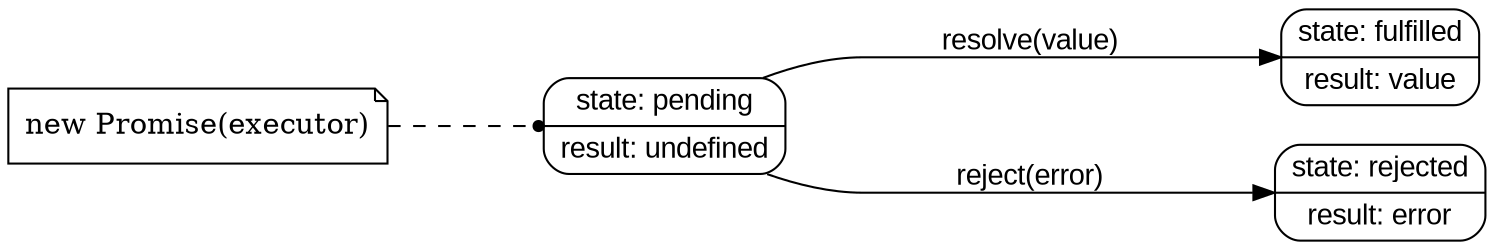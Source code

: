 digraph PromiseStates {
  rankdir=LR;
  new_note[shape=note, label="new Promise(executor)"];

  node [shape=Mrecord, fontname="Arial"];
  edge [minlen=4, fontname="Arial"];

  pending [label="state: pending|result: undefined"];
  fulfilled [label="state: fulfilled|result: value"];
  rejected [label="state: rejected|result: error"];

  new_note -> pending [style=dashed, arrowhead=dot, arrowsize=0.6, minlen=2];
  pending -> fulfilled [label="resolve(value)"];
  pending -> rejected [label="reject(error)"];

}
